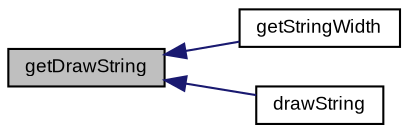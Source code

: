 digraph "getDrawString"
{
  bgcolor="transparent";
  edge [fontname="Arial",fontsize="9",labelfontname="Arial",labelfontsize="9"];
  node [fontname="Arial",fontsize="9",shape=record];
  rankdir="LR";
  Node1 [label="getDrawString",height=0.2,width=0.4,color="black", fillcolor="grey75", style="filled" fontcolor="black"];
  Node1 -> Node2 [dir="back",color="midnightblue",fontsize="9",style="solid",fontname="Arial"];
  Node2 [label="getStringWidth",height=0.2,width=0.4,color="black",URL="$class_v_s_t_g_u_i_1_1_c_draw_context.html#a9e5bd28c677a27446677e4d1a2f5e5e4",tooltip="get the width of an UTF-8 encoded string "];
  Node1 -> Node3 [dir="back",color="midnightblue",fontsize="9",style="solid",fontname="Arial"];
  Node3 [label="drawString",height=0.2,width=0.4,color="black",URL="$class_v_s_t_g_u_i_1_1_c_draw_context.html#a7b81958ed229f22fcd27a041c04a6e94",tooltip="draw an UTF-8 encoded string "];
}
